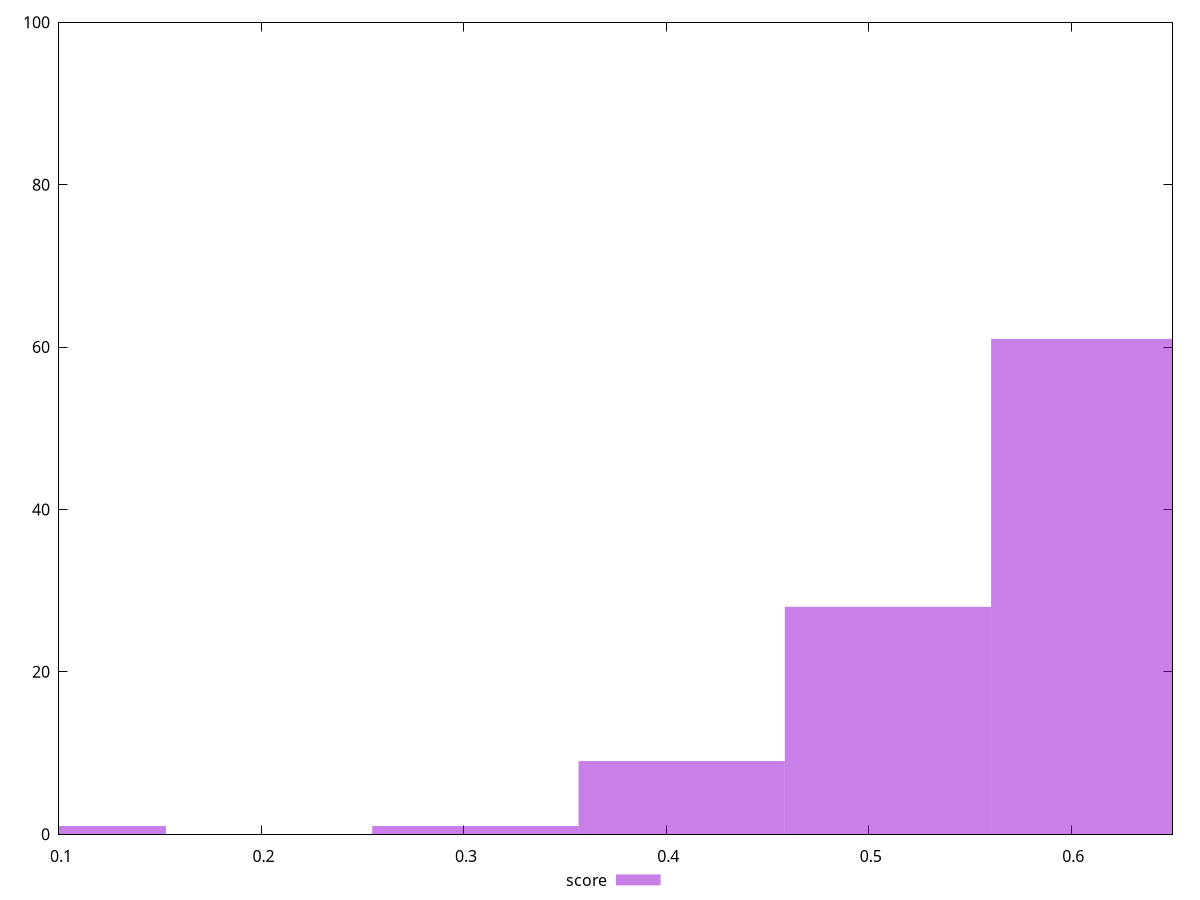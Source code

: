 reset

$score <<EOF
0.3056681164107886 1
0.5094468606846476 28
0.6113362328215772 61
0.4075574885477181 9
0.10188937213692953 1
EOF

set key outside below
set boxwidth 0.10188937213692953
set xrange [0.1:0.65]
set yrange [0:100]
set trange [0:100]
set style fill transparent solid 0.5 noborder
set terminal svg size 640, 490 enhanced background rgb 'white'
set output "reprap/mainthread-work-breakdown/samples/pages/score/histogram.svg"

plot $score title "score" with boxes

reset
